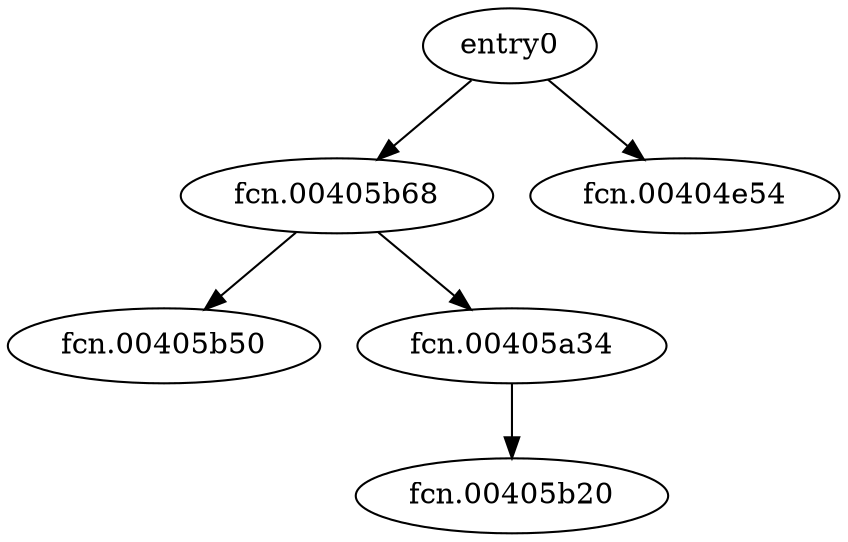 digraph code {
  "0x00404db0" [label="entry0"];
  "0x00404db0" -> "0x00405b68";
  "0x00405b68" [label="fcn.00405b68"];
  "0x00404db0" -> "0x00404e54";
  "0x00404e54" [label="fcn.00404e54"];
  "0x00405b68" [label="fcn.00405b68"];
  "0x00405b68" -> "0x00405b50";
  "0x00405b50" [label="fcn.00405b50"];
  "0x00405b68" -> "0x00405a34";
  "0x00405a34" [label="fcn.00405a34"];
  "0x00405a34" [label="fcn.00405a34"];
  "0x00405a34" -> "0x00405b20";
  "0x00405b20" [label="fcn.00405b20"];
}